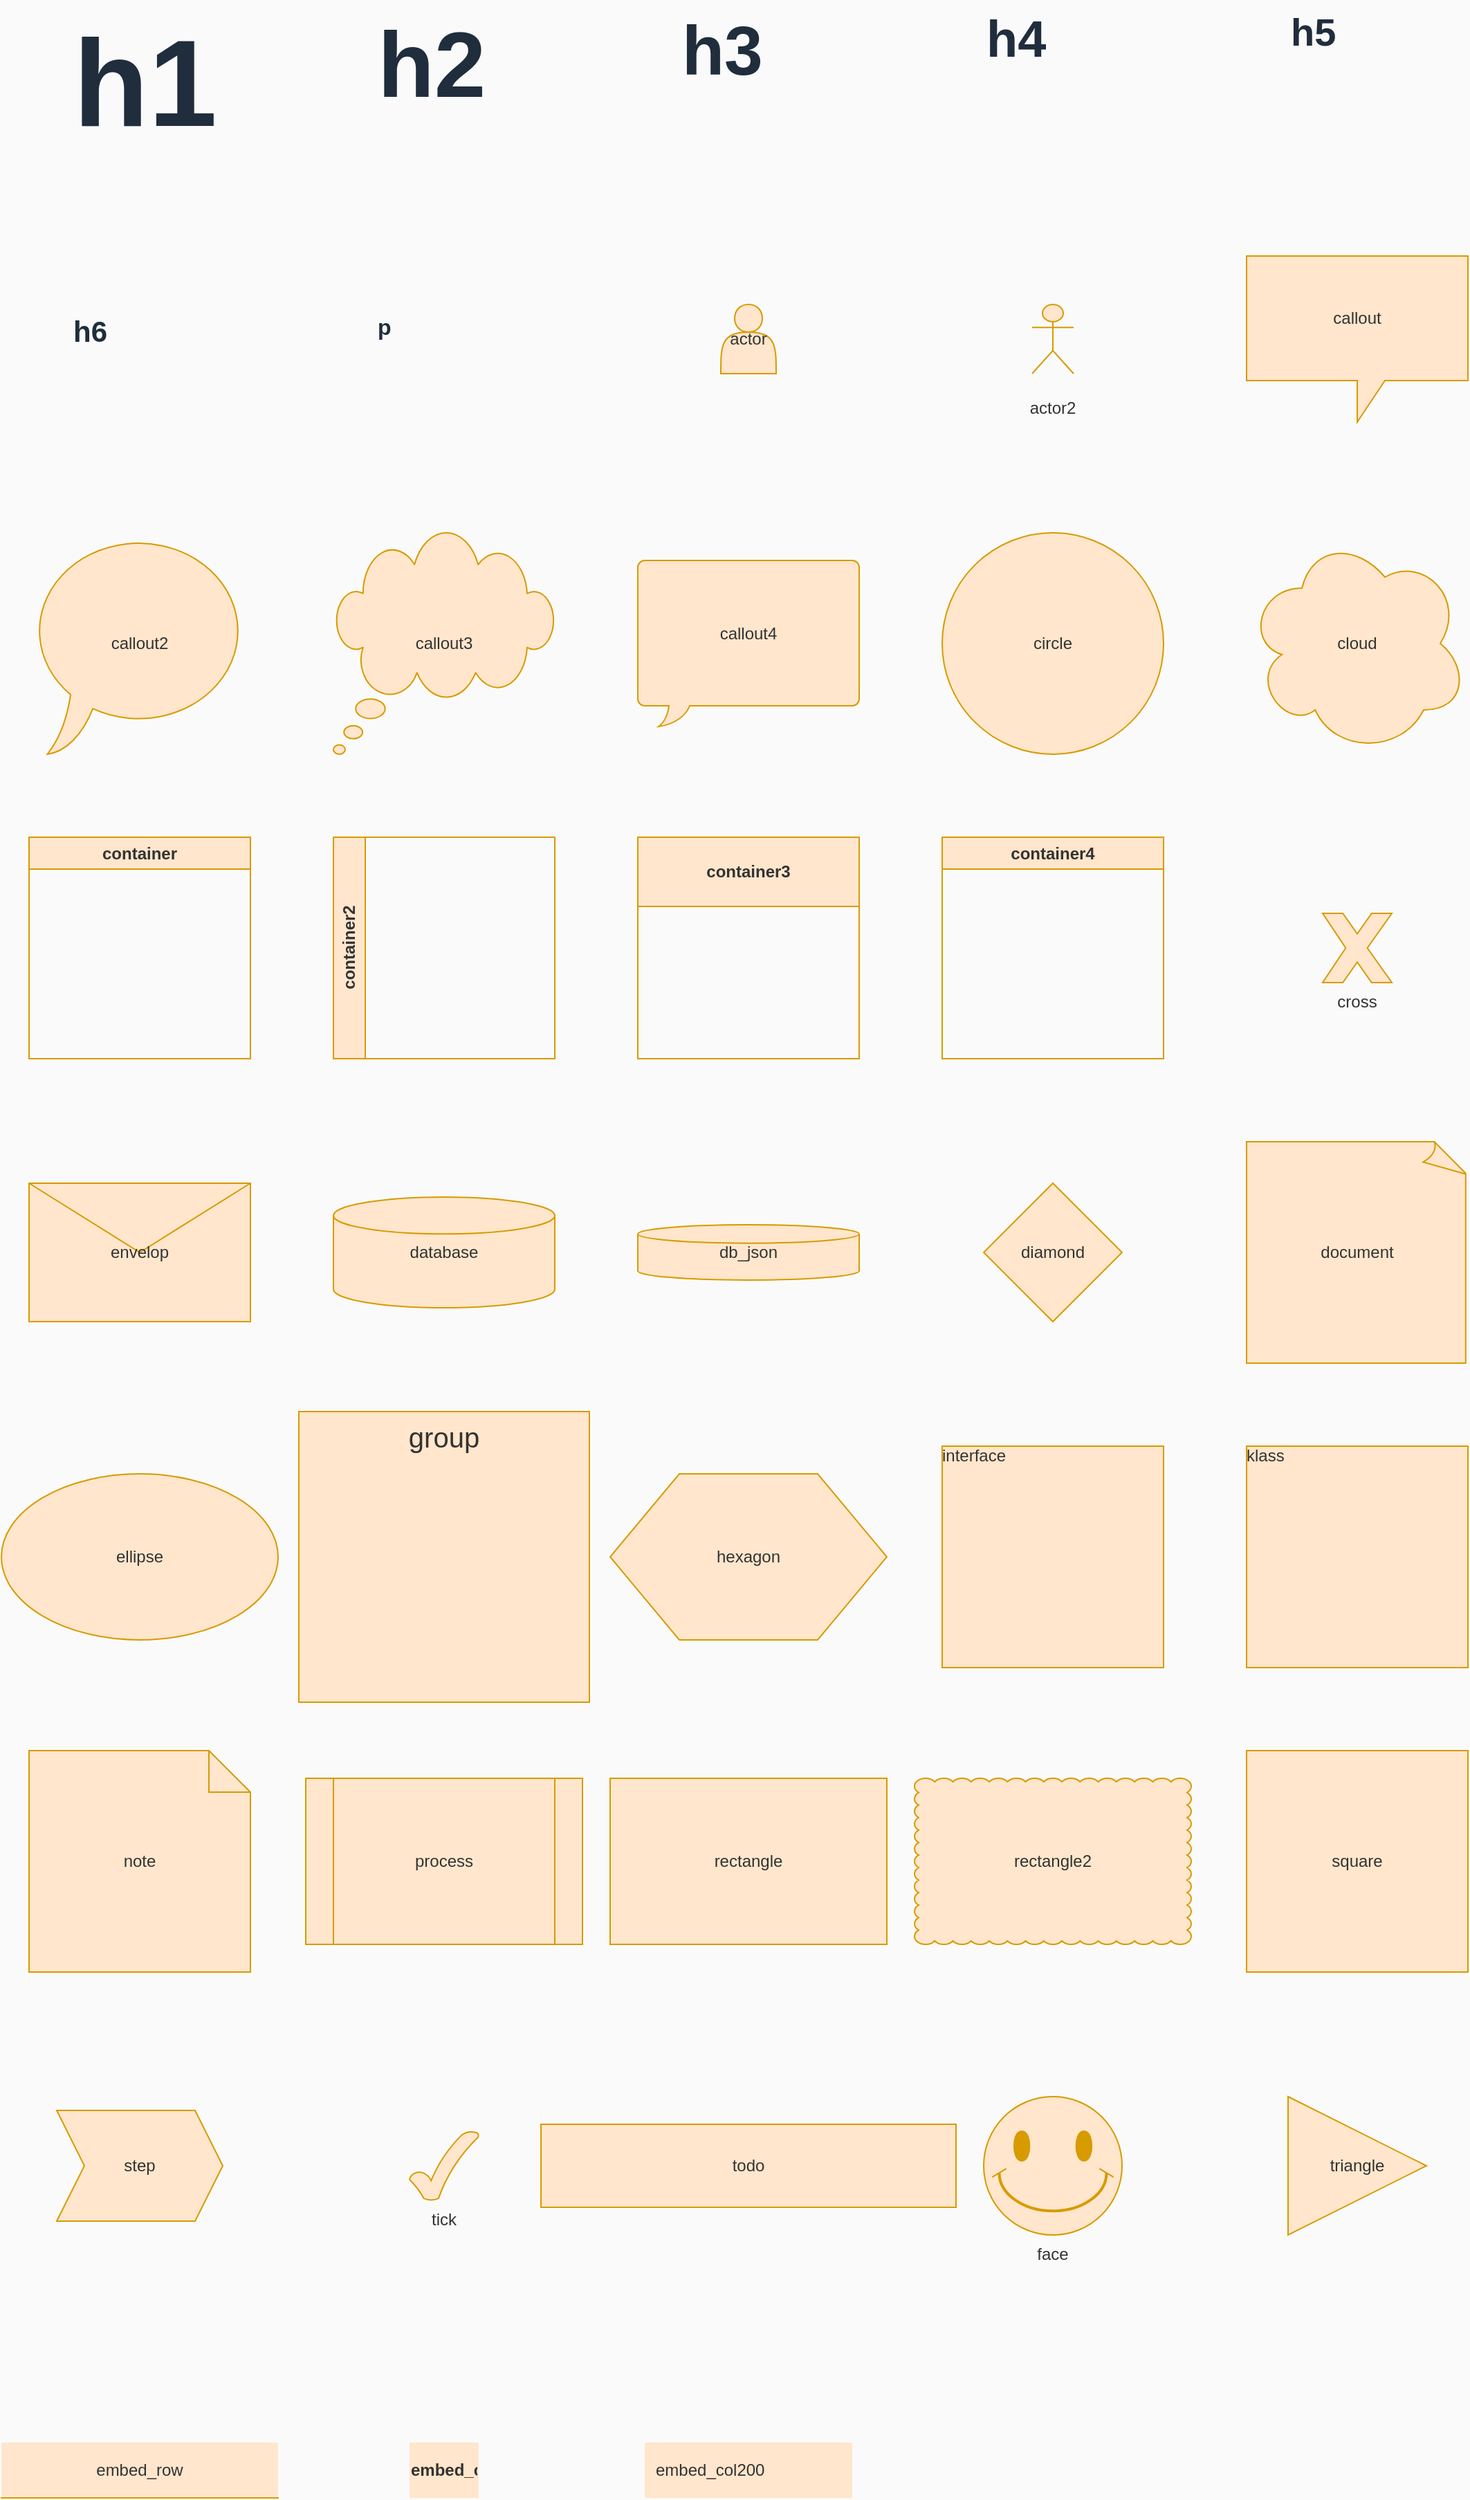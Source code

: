 <mxfile>
  <diagram id="6eH" name="Style-Plain">
    <mxGraphModel dx="0" dy="0" background="#FAFAFA" grid="0" gridSize="10" guides="1" tooltips="1" connect="1" arrows="1" fold="1" page="1" pageScale="1" pageWidth="1169" pageHeight="827" math="0" shadow="0">
      <root>
        <mxCell id="page_root_6eH" parent="6eH"/>
        <mxCell id="node_root_6eH" parent="page_root_6eH"/>
        <mxCell id="6eH-2" value="h1" style="whiteSpace=wrap;html=1;fontColor=#1F2D3D;text;fontSize=89;fontStyle=1;fillColor=none" vertex="1" parent="node_root_6eH">
          <mxGeometry x="60" y="85" width="100" height="50" as="geometry"/>
        </mxCell>
        <mxCell id="6eH-3" value="h2" style="whiteSpace=wrap;html=1;fontColor=#1F2D3D;text;fontSize=67;fontStyle=1;fillColor=none" vertex="1" parent="node_root_6eH">
          <mxGeometry x="280" y="85" width="100" height="50" as="geometry"/>
        </mxCell>
        <mxCell id="6eH-4" value="h3" style="whiteSpace=wrap;html=1;fontColor=#1F2D3D;text;fontSize=50;fontStyle=1;fillColor=none" vertex="1" parent="node_root_6eH">
          <mxGeometry x="500" y="85" width="100" height="50" as="geometry"/>
        </mxCell>
        <mxCell id="6eH-5" value="h4" style="whiteSpace=wrap;html=1;fontColor=#1F2D3D;text;fontSize=37;fontStyle=1;fillColor=none" vertex="1" parent="node_root_6eH">
          <mxGeometry x="720" y="85" width="100" height="50" as="geometry"/>
        </mxCell>
        <mxCell id="6eH-6" value="h5" style="whiteSpace=wrap;html=1;fontColor=#1F2D3D;text;fontSize=28;fontStyle=1;fillColor=none" vertex="1" parent="node_root_6eH">
          <mxGeometry x="940" y="85" width="100" height="50" as="geometry"/>
        </mxCell>
        <mxCell id="6eH-7" value="h6" style="whiteSpace=wrap;html=1;fontColor=#1F2D3D;text;fontSize=21;fontStyle=1;fillColor=none" vertex="1" parent="node_root_6eH">
          <mxGeometry x="60" y="305" width="100" height="50" as="geometry"/>
        </mxCell>
        <mxCell id="6eH-8" value="p" style="whiteSpace=wrap;html=1;fontColor=#1F2D3D;text;fontSize=16;fontStyle=1;fillColor=none" vertex="1" parent="node_root_6eH">
          <mxGeometry x="280" y="305" width="100" height="50" as="geometry"/>
        </mxCell>
        <mxCell id="6eH-9" value="actor" style="whiteSpace=wrap;html=1;fillColor=#ffe6cc;strokeColor=#d79b00;fontColor=#333333;shape=actor" vertex="1" parent="node_root_6eH">
          <mxGeometry x="530" y="305" width="40" height="50" as="geometry"/>
        </mxCell>
        <mxCell id="6eH-10" value="actor2" style="whiteSpace=wrap;html=1;fillColor=#ffe6cc;strokeColor=#d79b00;fontColor=#333333;shape=umlActor;verticalLabelPosition=bottom;outlineConnect=1" vertex="1" parent="node_root_6eH">
          <mxGeometry x="755" y="305" width="30" height="50" as="geometry"/>
        </mxCell>
        <mxCell id="6eH-11" value="callout" style="whiteSpace=wrap;html=1;fillColor=#ffe6cc;strokeColor=#d79b00;fontColor=#333333;shape=callout" vertex="1" parent="node_root_6eH">
          <mxGeometry x="910" y="270" width="160" height="120" as="geometry"/>
        </mxCell>
        <mxCell id="6eH-12" value="callout2" style="whiteSpace=wrap;html=1;fillColor=#ffe6cc;strokeColor=#d79b00;fontColor=#333333;shape=mxgraph.basic.oval_callout" vertex="1" parent="node_root_6eH">
          <mxGeometry x="30" y="470" width="160" height="160" as="geometry"/>
        </mxCell>
        <mxCell id="6eH-13" value="callout3" style="whiteSpace=wrap;html=1;fillColor=#ffe6cc;strokeColor=#d79b00;fontColor=#333333;shape=mxgraph.basic.cloud_callout" vertex="1" parent="node_root_6eH">
          <mxGeometry x="250" y="470" width="160" height="160" as="geometry"/>
        </mxCell>
        <mxCell id="6eH-14" value="callout4" style="whiteSpace=wrap;html=1;fillColor=#ffe6cc;strokeColor=#d79b00;fontColor=#333333;shape=mxgraph.basic.roundRectCallout;dx=30;dy=15;size=5;boundedLbl=1;" vertex="1" parent="node_root_6eH">
          <mxGeometry x="470" y="490" width="160" height="120" as="geometry"/>
        </mxCell>
        <mxCell id="6eH-15" value="circle" style="whiteSpace=wrap;html=1;fillColor=#ffe6cc;strokeColor=#d79b00;fontColor=#333333;ellipse" vertex="1" parent="node_root_6eH">
          <mxGeometry x="690" y="470" width="160" height="160" as="geometry"/>
        </mxCell>
        <mxCell id="6eH-16" value="cloud" style="whiteSpace=wrap;html=1;fillColor=#ffe6cc;strokeColor=#d79b00;fontColor=#333333;shape=cloud" vertex="1" parent="node_root_6eH">
          <mxGeometry x="910" y="470" width="160" height="160" as="geometry"/>
        </mxCell>
        <mxCell id="6eH-17" value="container" style="whiteSpace=wrap;html=1;fillColor=#ffe6cc;strokeColor=#d79b00;fontColor=#333333;swimlane" vertex="1" parent="node_root_6eH">
          <mxGeometry x="30" y="690" width="160" height="160" as="geometry"/>
        </mxCell>
        <mxCell id="6eH-18" value="container2" style="whiteSpace=wrap;html=1;fillColor=#ffe6cc;strokeColor=#d79b00;fontColor=#333333;swimlane;horizontal=0" vertex="1" parent="node_root_6eH">
          <mxGeometry x="250" y="690" width="160" height="160" as="geometry"/>
        </mxCell>
        <mxCell id="6eH-19" value="container3" style="whiteSpace=wrap;html=1;fillColor=#ffe6cc;strokeColor=#d79b00;fontColor=#333333;swimlane;startSize=50" vertex="1" parent="node_root_6eH">
          <mxGeometry x="470" y="690" width="160" height="160" as="geometry"/>
        </mxCell>
        <mxCell id="6eH-20" value="container4" style="whiteSpace=wrap;html=1;fillColor=#ffe6cc;strokeColor=#d79b00;fontColor=#333333;swimlane;resizable=0" vertex="1" parent="node_root_6eH">
          <mxGeometry x="690" y="690" width="160" height="160" as="geometry"/>
        </mxCell>
        <mxCell id="6eH-21" value="cross" style="whiteSpace=wrap;html=1;fillColor=#ffe6cc;strokeColor=#d79b00;fontColor=#333333;verticalLabelPosition=bottom;verticalAlign=top;html=1;shape=mxgraph.basic.x" vertex="1" parent="node_root_6eH">
          <mxGeometry x="965" y="745" width="50" height="50" as="geometry"/>
        </mxCell>
        <mxCell id="6eH-22" value="envelop" style="whiteSpace=wrap;html=1;fillColor=#ffe6cc;strokeColor=#d79b00;fontColor=#333333;shape=message" vertex="1" parent="node_root_6eH">
          <mxGeometry x="30" y="940" width="160" height="100" as="geometry"/>
        </mxCell>
        <mxCell id="6eH-23" value="database" style="whiteSpace=wrap;html=1;fillColor=#ffe6cc;strokeColor=#d79b00;fontColor=#333333;shape=mxgraph.flowchart.database;strokeWidth=1" vertex="1" parent="node_root_6eH">
          <mxGeometry x="250" y="950" width="160" height="80" as="geometry"/>
        </mxCell>
        <mxCell id="6eH-24" value="db_json" style="whiteSpace=wrap;html=1;fillColor=#ffe6cc;strokeColor=#d79b00;fontColor=#333333;shape=mxgraph.flowchart.database;strokeWidth=1" vertex="1" parent="node_root_6eH">
          <mxGeometry x="470" y="970" width="160" height="40" as="geometry"/>
        </mxCell>
        <mxCell id="6eH-25" value="diamond" style="whiteSpace=wrap;html=1;fillColor=#ffe6cc;strokeColor=#d79b00;fontColor=#333333;rhombus" vertex="1" parent="node_root_6eH">
          <mxGeometry x="720" y="940" width="100" height="100" as="geometry"/>
        </mxCell>
        <mxCell id="6eH-26" value="document" style="whiteSpace=wrap;html=1;fillColor=#ffe6cc;strokeColor=#d79b00;fontColor=#333333;shape=mxgraph.basic.document" vertex="1" parent="node_root_6eH">
          <mxGeometry x="910" y="910" width="160" height="160" as="geometry"/>
        </mxCell>
        <mxCell id="6eH-27" value="ellipse" style="whiteSpace=wrap;html=1;fillColor=#ffe6cc;strokeColor=#d79b00;fontColor=#333333;ellipse" vertex="1" parent="node_root_6eH">
          <mxGeometry x="10" y="1150" width="200" height="120" as="geometry"/>
        </mxCell>
        <mxCell id="6eH-28" value="group" style="whiteSpace=wrap;html=1;fillColor=#ffe6cc;strokeColor=#d79b00;fontColor=#333333;fontSize=20;verticalAlign=top" vertex="1" parent="node_root_6eH">
          <mxGeometry x="225" y="1105" width="210" height="210" as="geometry"/>
        </mxCell>
        <mxCell id="6eH-29" value="hexagon" style="whiteSpace=wrap;html=1;fillColor=#ffe6cc;strokeColor=#d79b00;fontColor=#333333;shape=hexagon" vertex="1" parent="node_root_6eH">
          <mxGeometry x="450" y="1150" width="200" height="120" as="geometry"/>
        </mxCell>
        <mxCell id="6eH-30" value="interface" style="whiteSpace=wrap;html=1;fillColor=#ffe6cc;strokeColor=#d79b00;fontColor=#333333;align=left;overflow=fill;fontSize=12;fontFamily=Helvetica" vertex="1" parent="node_root_6eH">
          <mxGeometry x="690" y="1130" width="160" height="160" as="geometry"/>
        </mxCell>
        <mxCell id="6eH-31" value="klass" style="whiteSpace=wrap;html=1;fillColor=#ffe6cc;strokeColor=#d79b00;fontColor=#333333;align=left;overflow=fill;fontSize=12;fontFamily=Helvetica" vertex="1" parent="node_root_6eH">
          <mxGeometry x="910" y="1130" width="160" height="160" as="geometry"/>
        </mxCell>
        <mxCell id="6eH-32" value="note" style="whiteSpace=wrap;html=1;fillColor=#ffe6cc;strokeColor=#d79b00;fontColor=#333333;shape=note" vertex="1" parent="node_root_6eH">
          <mxGeometry x="30" y="1350" width="160" height="160" as="geometry"/>
        </mxCell>
        <mxCell id="6eH-33" value="process" style="whiteSpace=wrap;html=1;fillColor=#ffe6cc;strokeColor=#d79b00;fontColor=#333333;shape=process" vertex="1" parent="node_root_6eH">
          <mxGeometry x="230" y="1370" width="200" height="120" as="geometry"/>
        </mxCell>
        <mxCell id="6eH-34" value="rectangle" style="whiteSpace=wrap;html=1;fillColor=#ffe6cc;strokeColor=#d79b00;fontColor=#333333" vertex="1" parent="node_root_6eH">
          <mxGeometry x="450" y="1370" width="200" height="120" as="geometry"/>
        </mxCell>
        <mxCell id="6eH-35" value="rectangle2" style="whiteSpace=wrap;html=1;fillColor=#ffe6cc;strokeColor=#d79b00;fontColor=#333333;shape=mxgraph.basic.cloud_rect" vertex="1" parent="node_root_6eH">
          <mxGeometry x="670" y="1370" width="200" height="120" as="geometry"/>
        </mxCell>
        <mxCell id="6eH-36" value="square" style="whiteSpace=wrap;html=1;fillColor=#ffe6cc;strokeColor=#d79b00;fontColor=#333333" vertex="1" parent="node_root_6eH">
          <mxGeometry x="910" y="1350" width="160" height="160" as="geometry"/>
        </mxCell>
        <mxCell id="6eH-37" value="step" style="whiteSpace=wrap;html=1;fillColor=#ffe6cc;strokeColor=#d79b00;fontColor=#333333;shape=step;perimeter=stepPerimeter;fixedSize=1" vertex="1" parent="node_root_6eH">
          <mxGeometry x="50" y="1610" width="120" height="80" as="geometry"/>
        </mxCell>
        <mxCell id="6eH-38" value="tick" style="whiteSpace=wrap;html=1;fillColor=#ffe6cc;strokeColor=#d79b00;fontColor=#333333;verticalLabelPosition=bottom;verticalAlign=top;shape=mxgraph.basic.tick" vertex="1" parent="node_root_6eH">
          <mxGeometry x="305" y="1625" width="50" height="50" as="geometry"/>
        </mxCell>
        <mxCell id="6eH-39" value="todo" style="whiteSpace=wrap;html=1;fillColor=#ffe6cc;strokeColor=#d79b00;fontColor=#333333" vertex="1" parent="node_root_6eH">
          <mxGeometry x="400" y="1620" width="300" height="60" as="geometry"/>
        </mxCell>
        <mxCell id="6eH-40" value="face" style="whiteSpace=wrap;html=1;fillColor=#ffe6cc;strokeColor=#d79b00;fontColor=#333333;verticalLabelPosition=bottom;verticalAlign=top;shape=mxgraph.basic.smiley" vertex="1" parent="node_root_6eH">
          <mxGeometry x="720" y="1600" width="100" height="100" as="geometry"/>
        </mxCell>
        <mxCell id="6eH-41" value="triangle" style="whiteSpace=wrap;html=1;fillColor=#ffe6cc;strokeColor=#d79b00;fontColor=#333333;triangle" vertex="1" parent="node_root_6eH">
          <mxGeometry x="940" y="1600" width="100" height="100" as="geometry"/>
        </mxCell>
        <mxCell id="6eH-42" value="embed_row" style="whiteSpace=wrap;html=1;fillColor=#ffe6cc;strokeColor=#d79b00;fontColor=#333333;shape=partialRectangle;collapsible=0;dropTarget=0;pointerEvents=0;top=0;left=0;bottom=1;right=0;points=[[0,0.5],[1,0.5]];portConstraint=eastwest" vertex="1" parent="node_root_6eH">
          <mxGeometry x="10" y="1850" width="200" height="40" as="geometry"/>
        </mxCell>
        <mxCell id="6eH-43" value="embed_col50" style="whiteSpace=wrap;html=1;fillColor=#ffe6cc;strokeColor=#d79b00;fontColor=#333333;shape=partialRectangle;connectable=0;top=0;left=0;bottom=0;right=0;fontStyle=1;overflow=hidden" vertex="1" parent="node_root_6eH">
          <mxGeometry x="305" y="1850" width="50" height="40" as="geometry"/>
        </mxCell>
        <mxCell id="6eH-44" value="embed_col200" style="whiteSpace=wrap;html=1;fillColor=#ffe6cc;strokeColor=#d79b00;fontColor=#333333;shape=partialRectangle;connectable=0;top=0;left=0;bottom=0;right=0;align=left;spacingLeft=6;overflow=hidden" vertex="1" parent="node_root_6eH">
          <mxGeometry x="475" y="1850" width="150" height="40" as="geometry"/>
        </mxCell>
      </root>
    </mxGraphModel>
  </diagram>
  <diagram id="RAs" name="Style-Shadow">
    <mxGraphModel dx="0" dy="0" background="#FAFAFA" grid="0" gridSize="10" guides="1" tooltips="1" connect="1" arrows="1" fold="1" page="1" pageScale="1" pageWidth="1169" pageHeight="827" math="0" shadow="0">
      <root>
        <mxCell id="page_root_RAs" parent="RAs"/>
        <mxCell id="node_root_RAs" parent="page_root_RAs"/>
        <mxCell id="RAs-2" value="h1" style="whiteSpace=wrap;html=1;shadow=1;fontColor=#1F2D3D;text;fontSize=89;fontStyle=1;fillColor=none" vertex="1" parent="node_root_RAs">
          <mxGeometry x="60" y="85" width="100" height="50" as="geometry"/>
        </mxCell>
        <mxCell id="RAs-3" value="h2" style="whiteSpace=wrap;html=1;shadow=1;fontColor=#1F2D3D;text;fontSize=67;fontStyle=1;fillColor=none" vertex="1" parent="node_root_RAs">
          <mxGeometry x="280" y="85" width="100" height="50" as="geometry"/>
        </mxCell>
        <mxCell id="RAs-4" value="h3" style="whiteSpace=wrap;html=1;shadow=1;fontColor=#1F2D3D;text;fontSize=50;fontStyle=1;fillColor=none" vertex="1" parent="node_root_RAs">
          <mxGeometry x="500" y="85" width="100" height="50" as="geometry"/>
        </mxCell>
        <mxCell id="RAs-5" value="h4" style="whiteSpace=wrap;html=1;shadow=1;fontColor=#1F2D3D;text;fontSize=37;fontStyle=1;fillColor=none" vertex="1" parent="node_root_RAs">
          <mxGeometry x="720" y="85" width="100" height="50" as="geometry"/>
        </mxCell>
        <mxCell id="RAs-6" value="h5" style="whiteSpace=wrap;html=1;shadow=1;fontColor=#1F2D3D;text;fontSize=28;fontStyle=1;fillColor=none" vertex="1" parent="node_root_RAs">
          <mxGeometry x="940" y="85" width="100" height="50" as="geometry"/>
        </mxCell>
        <mxCell id="RAs-7" value="h6" style="whiteSpace=wrap;html=1;shadow=1;fontColor=#1F2D3D;text;fontSize=21;fontStyle=1;fillColor=none" vertex="1" parent="node_root_RAs">
          <mxGeometry x="60" y="305" width="100" height="50" as="geometry"/>
        </mxCell>
        <mxCell id="RAs-8" value="p" style="whiteSpace=wrap;html=1;shadow=1;fontColor=#1F2D3D;text;fontSize=16;fontStyle=1;fillColor=none" vertex="1" parent="node_root_RAs">
          <mxGeometry x="280" y="305" width="100" height="50" as="geometry"/>
        </mxCell>
        <mxCell id="RAs-9" value="actor" style="whiteSpace=wrap;html=1;shadow=1;fillColor=#ffe6cc;strokeColor=#d79b00;fontColor=#333333;shape=actor" vertex="1" parent="node_root_RAs">
          <mxGeometry x="530" y="305" width="40" height="50" as="geometry"/>
        </mxCell>
        <mxCell id="RAs-10" value="actor2" style="whiteSpace=wrap;html=1;shadow=1;fillColor=#ffe6cc;strokeColor=#d79b00;fontColor=#333333;shape=umlActor;verticalLabelPosition=bottom;outlineConnect=1" vertex="1" parent="node_root_RAs">
          <mxGeometry x="755" y="305" width="30" height="50" as="geometry"/>
        </mxCell>
        <mxCell id="RAs-11" value="callout" style="whiteSpace=wrap;html=1;shadow=1;fillColor=#ffe6cc;strokeColor=#d79b00;fontColor=#333333;shape=callout" vertex="1" parent="node_root_RAs">
          <mxGeometry x="910" y="270" width="160" height="120" as="geometry"/>
        </mxCell>
        <mxCell id="RAs-12" value="callout2" style="whiteSpace=wrap;html=1;shadow=1;fillColor=#ffe6cc;strokeColor=#d79b00;fontColor=#333333;shape=mxgraph.basic.oval_callout" vertex="1" parent="node_root_RAs">
          <mxGeometry x="30" y="470" width="160" height="160" as="geometry"/>
        </mxCell>
        <mxCell id="RAs-13" value="callout3" style="whiteSpace=wrap;html=1;shadow=1;fillColor=#ffe6cc;strokeColor=#d79b00;fontColor=#333333;shape=mxgraph.basic.cloud_callout" vertex="1" parent="node_root_RAs">
          <mxGeometry x="250" y="470" width="160" height="160" as="geometry"/>
        </mxCell>
        <mxCell id="RAs-14" value="callout4" style="whiteSpace=wrap;html=1;shadow=1;fillColor=#ffe6cc;strokeColor=#d79b00;fontColor=#333333;shape=mxgraph.basic.roundRectCallout;dx=30;dy=15;size=5;boundedLbl=1;" vertex="1" parent="node_root_RAs">
          <mxGeometry x="470" y="490" width="160" height="120" as="geometry"/>
        </mxCell>
        <mxCell id="RAs-15" value="circle" style="whiteSpace=wrap;html=1;shadow=1;fillColor=#ffe6cc;strokeColor=#d79b00;fontColor=#333333;ellipse" vertex="1" parent="node_root_RAs">
          <mxGeometry x="690" y="470" width="160" height="160" as="geometry"/>
        </mxCell>
        <mxCell id="RAs-16" value="cloud" style="whiteSpace=wrap;html=1;shadow=1;fillColor=#ffe6cc;strokeColor=#d79b00;fontColor=#333333;shape=cloud" vertex="1" parent="node_root_RAs">
          <mxGeometry x="910" y="470" width="160" height="160" as="geometry"/>
        </mxCell>
        <mxCell id="RAs-17" value="container" style="whiteSpace=wrap;html=1;shadow=1;fillColor=#ffe6cc;strokeColor=#d79b00;fontColor=#333333;swimlane" vertex="1" parent="node_root_RAs">
          <mxGeometry x="30" y="690" width="160" height="160" as="geometry"/>
        </mxCell>
        <mxCell id="RAs-18" value="container2" style="whiteSpace=wrap;html=1;shadow=1;fillColor=#ffe6cc;strokeColor=#d79b00;fontColor=#333333;swimlane;horizontal=0" vertex="1" parent="node_root_RAs">
          <mxGeometry x="250" y="690" width="160" height="160" as="geometry"/>
        </mxCell>
        <mxCell id="RAs-19" value="container3" style="whiteSpace=wrap;html=1;shadow=1;fillColor=#ffe6cc;strokeColor=#d79b00;fontColor=#333333;swimlane;startSize=50" vertex="1" parent="node_root_RAs">
          <mxGeometry x="470" y="690" width="160" height="160" as="geometry"/>
        </mxCell>
        <mxCell id="RAs-20" value="container4" style="whiteSpace=wrap;html=1;shadow=1;fillColor=#ffe6cc;strokeColor=#d79b00;fontColor=#333333;swimlane;resizable=0" vertex="1" parent="node_root_RAs">
          <mxGeometry x="690" y="690" width="160" height="160" as="geometry"/>
        </mxCell>
        <mxCell id="RAs-21" value="cross" style="whiteSpace=wrap;html=1;shadow=1;fillColor=#ffe6cc;strokeColor=#d79b00;fontColor=#333333;verticalLabelPosition=bottom;verticalAlign=top;html=1;shape=mxgraph.basic.x" vertex="1" parent="node_root_RAs">
          <mxGeometry x="965" y="745" width="50" height="50" as="geometry"/>
        </mxCell>
        <mxCell id="RAs-22" value="envelop" style="whiteSpace=wrap;html=1;shadow=1;fillColor=#ffe6cc;strokeColor=#d79b00;fontColor=#333333;shape=message" vertex="1" parent="node_root_RAs">
          <mxGeometry x="30" y="940" width="160" height="100" as="geometry"/>
        </mxCell>
        <mxCell id="RAs-23" value="database" style="whiteSpace=wrap;html=1;shadow=1;fillColor=#ffe6cc;strokeColor=#d79b00;fontColor=#333333;shape=mxgraph.flowchart.database;strokeWidth=1" vertex="1" parent="node_root_RAs">
          <mxGeometry x="250" y="950" width="160" height="80" as="geometry"/>
        </mxCell>
        <mxCell id="RAs-24" value="db_json" style="whiteSpace=wrap;html=1;shadow=1;fillColor=#ffe6cc;strokeColor=#d79b00;fontColor=#333333;shape=mxgraph.flowchart.database;strokeWidth=1" vertex="1" parent="node_root_RAs">
          <mxGeometry x="470" y="970" width="160" height="40" as="geometry"/>
        </mxCell>
        <mxCell id="RAs-25" value="diamond" style="whiteSpace=wrap;html=1;shadow=1;fillColor=#ffe6cc;strokeColor=#d79b00;fontColor=#333333;rhombus" vertex="1" parent="node_root_RAs">
          <mxGeometry x="720" y="940" width="100" height="100" as="geometry"/>
        </mxCell>
        <mxCell id="RAs-26" value="document" style="whiteSpace=wrap;html=1;shadow=1;fillColor=#ffe6cc;strokeColor=#d79b00;fontColor=#333333;shape=mxgraph.basic.document" vertex="1" parent="node_root_RAs">
          <mxGeometry x="910" y="910" width="160" height="160" as="geometry"/>
        </mxCell>
        <mxCell id="RAs-27" value="ellipse" style="whiteSpace=wrap;html=1;shadow=1;fillColor=#ffe6cc;strokeColor=#d79b00;fontColor=#333333;ellipse" vertex="1" parent="node_root_RAs">
          <mxGeometry x="10" y="1150" width="200" height="120" as="geometry"/>
        </mxCell>
        <mxCell id="RAs-28" value="group" style="whiteSpace=wrap;html=1;shadow=1;fillColor=#ffe6cc;strokeColor=#d79b00;fontColor=#333333;fontSize=20;verticalAlign=top" vertex="1" parent="node_root_RAs">
          <mxGeometry x="225" y="1105" width="210" height="210" as="geometry"/>
        </mxCell>
        <mxCell id="RAs-29" value="hexagon" style="whiteSpace=wrap;html=1;shadow=1;fillColor=#ffe6cc;strokeColor=#d79b00;fontColor=#333333;shape=hexagon" vertex="1" parent="node_root_RAs">
          <mxGeometry x="450" y="1150" width="200" height="120" as="geometry"/>
        </mxCell>
        <mxCell id="RAs-30" value="interface" style="whiteSpace=wrap;html=1;shadow=1;fillColor=#ffe6cc;strokeColor=#d79b00;fontColor=#333333;align=left;overflow=fill;fontSize=12;fontFamily=Helvetica" vertex="1" parent="node_root_RAs">
          <mxGeometry x="690" y="1130" width="160" height="160" as="geometry"/>
        </mxCell>
        <mxCell id="RAs-31" value="klass" style="whiteSpace=wrap;html=1;shadow=1;fillColor=#ffe6cc;strokeColor=#d79b00;fontColor=#333333;align=left;overflow=fill;fontSize=12;fontFamily=Helvetica" vertex="1" parent="node_root_RAs">
          <mxGeometry x="910" y="1130" width="160" height="160" as="geometry"/>
        </mxCell>
        <mxCell id="RAs-32" value="note" style="whiteSpace=wrap;html=1;shadow=1;fillColor=#ffe6cc;strokeColor=#d79b00;fontColor=#333333;shape=note" vertex="1" parent="node_root_RAs">
          <mxGeometry x="30" y="1350" width="160" height="160" as="geometry"/>
        </mxCell>
        <mxCell id="RAs-33" value="process" style="whiteSpace=wrap;html=1;shadow=1;fillColor=#ffe6cc;strokeColor=#d79b00;fontColor=#333333;shape=process" vertex="1" parent="node_root_RAs">
          <mxGeometry x="230" y="1370" width="200" height="120" as="geometry"/>
        </mxCell>
        <mxCell id="RAs-34" value="rectangle" style="whiteSpace=wrap;html=1;shadow=1;fillColor=#ffe6cc;strokeColor=#d79b00;fontColor=#333333" vertex="1" parent="node_root_RAs">
          <mxGeometry x="450" y="1370" width="200" height="120" as="geometry"/>
        </mxCell>
        <mxCell id="RAs-35" value="rectangle2" style="whiteSpace=wrap;html=1;shadow=1;fillColor=#ffe6cc;strokeColor=#d79b00;fontColor=#333333;shape=mxgraph.basic.cloud_rect" vertex="1" parent="node_root_RAs">
          <mxGeometry x="670" y="1370" width="200" height="120" as="geometry"/>
        </mxCell>
        <mxCell id="RAs-36" value="square" style="whiteSpace=wrap;html=1;shadow=1;fillColor=#ffe6cc;strokeColor=#d79b00;fontColor=#333333" vertex="1" parent="node_root_RAs">
          <mxGeometry x="910" y="1350" width="160" height="160" as="geometry"/>
        </mxCell>
        <mxCell id="RAs-37" value="step" style="whiteSpace=wrap;html=1;shadow=1;fillColor=#ffe6cc;strokeColor=#d79b00;fontColor=#333333;shape=step;perimeter=stepPerimeter;fixedSize=1" vertex="1" parent="node_root_RAs">
          <mxGeometry x="50" y="1610" width="120" height="80" as="geometry"/>
        </mxCell>
        <mxCell id="RAs-38" value="tick" style="whiteSpace=wrap;html=1;shadow=1;fillColor=#ffe6cc;strokeColor=#d79b00;fontColor=#333333;verticalLabelPosition=bottom;verticalAlign=top;shape=mxgraph.basic.tick" vertex="1" parent="node_root_RAs">
          <mxGeometry x="305" y="1625" width="50" height="50" as="geometry"/>
        </mxCell>
        <mxCell id="RAs-39" value="todo" style="whiteSpace=wrap;html=1;shadow=1;fillColor=#ffe6cc;strokeColor=#d79b00;fontColor=#333333" vertex="1" parent="node_root_RAs">
          <mxGeometry x="400" y="1620" width="300" height="60" as="geometry"/>
        </mxCell>
        <mxCell id="RAs-40" value="face" style="whiteSpace=wrap;html=1;shadow=1;fillColor=#ffe6cc;strokeColor=#d79b00;fontColor=#333333;verticalLabelPosition=bottom;verticalAlign=top;shape=mxgraph.basic.smiley" vertex="1" parent="node_root_RAs">
          <mxGeometry x="720" y="1600" width="100" height="100" as="geometry"/>
        </mxCell>
        <mxCell id="RAs-41" value="triangle" style="whiteSpace=wrap;html=1;shadow=1;fillColor=#ffe6cc;strokeColor=#d79b00;fontColor=#333333;triangle" vertex="1" parent="node_root_RAs">
          <mxGeometry x="940" y="1600" width="100" height="100" as="geometry"/>
        </mxCell>
        <mxCell id="RAs-42" value="embed_row" style="whiteSpace=wrap;html=1;shadow=1;fillColor=#ffe6cc;strokeColor=#d79b00;fontColor=#333333;shape=partialRectangle;collapsible=0;dropTarget=0;pointerEvents=0;top=0;left=0;bottom=1;right=0;points=[[0,0.5],[1,0.5]];portConstraint=eastwest" vertex="1" parent="node_root_RAs">
          <mxGeometry x="10" y="1850" width="200" height="40" as="geometry"/>
        </mxCell>
        <mxCell id="RAs-43" value="embed_col50" style="whiteSpace=wrap;html=1;shadow=1;fillColor=#ffe6cc;strokeColor=#d79b00;fontColor=#333333;shape=partialRectangle;connectable=0;top=0;left=0;bottom=0;right=0;fontStyle=1;overflow=hidden" vertex="1" parent="node_root_RAs">
          <mxGeometry x="305" y="1850" width="50" height="40" as="geometry"/>
        </mxCell>
        <mxCell id="RAs-44" value="embed_col200" style="whiteSpace=wrap;html=1;shadow=1;fillColor=#ffe6cc;strokeColor=#d79b00;fontColor=#333333;shape=partialRectangle;connectable=0;top=0;left=0;bottom=0;right=0;align=left;spacingLeft=6;overflow=hidden" vertex="1" parent="node_root_RAs">
          <mxGeometry x="475" y="1850" width="150" height="40" as="geometry"/>
        </mxCell>
      </root>
    </mxGraphModel>
  </diagram>
  <diagram id="OZW" name="Style-Rounded">
    <mxGraphModel dx="0" dy="0" background="#FAFAFA" grid="0" gridSize="10" guides="1" tooltips="1" connect="1" arrows="1" fold="1" page="1" pageScale="1" pageWidth="1169" pageHeight="827" math="0" shadow="0">
      <root>
        <mxCell id="page_root_OZW" parent="OZW"/>
        <mxCell id="node_root_OZW" parent="page_root_OZW"/>
        <mxCell id="OZW-2" value="h1" style="whiteSpace=wrap;html=1;rounded=1;fontColor=#1F2D3D;text;fontSize=89;fontStyle=1;fillColor=none" vertex="1" parent="node_root_OZW">
          <mxGeometry x="60" y="85" width="100" height="50" as="geometry"/>
        </mxCell>
        <mxCell id="OZW-3" value="h2" style="whiteSpace=wrap;html=1;rounded=1;fontColor=#1F2D3D;text;fontSize=67;fontStyle=1;fillColor=none" vertex="1" parent="node_root_OZW">
          <mxGeometry x="280" y="85" width="100" height="50" as="geometry"/>
        </mxCell>
        <mxCell id="OZW-4" value="h3" style="whiteSpace=wrap;html=1;rounded=1;fontColor=#1F2D3D;text;fontSize=50;fontStyle=1;fillColor=none" vertex="1" parent="node_root_OZW">
          <mxGeometry x="500" y="85" width="100" height="50" as="geometry"/>
        </mxCell>
        <mxCell id="OZW-5" value="h4" style="whiteSpace=wrap;html=1;rounded=1;fontColor=#1F2D3D;text;fontSize=37;fontStyle=1;fillColor=none" vertex="1" parent="node_root_OZW">
          <mxGeometry x="720" y="85" width="100" height="50" as="geometry"/>
        </mxCell>
        <mxCell id="OZW-6" value="h5" style="whiteSpace=wrap;html=1;rounded=1;fontColor=#1F2D3D;text;fontSize=28;fontStyle=1;fillColor=none" vertex="1" parent="node_root_OZW">
          <mxGeometry x="940" y="85" width="100" height="50" as="geometry"/>
        </mxCell>
        <mxCell id="OZW-7" value="h6" style="whiteSpace=wrap;html=1;rounded=1;fontColor=#1F2D3D;text;fontSize=21;fontStyle=1;fillColor=none" vertex="1" parent="node_root_OZW">
          <mxGeometry x="60" y="305" width="100" height="50" as="geometry"/>
        </mxCell>
        <mxCell id="OZW-8" value="p" style="whiteSpace=wrap;html=1;rounded=1;fontColor=#1F2D3D;text;fontSize=16;fontStyle=1;fillColor=none" vertex="1" parent="node_root_OZW">
          <mxGeometry x="280" y="305" width="100" height="50" as="geometry"/>
        </mxCell>
        <mxCell id="OZW-9" value="actor" style="whiteSpace=wrap;html=1;rounded=1;fillColor=#ffe6cc;strokeColor=#d79b00;fontColor=#333333;shape=actor" vertex="1" parent="node_root_OZW">
          <mxGeometry x="530" y="305" width="40" height="50" as="geometry"/>
        </mxCell>
        <mxCell id="OZW-10" value="actor2" style="whiteSpace=wrap;html=1;rounded=1;fillColor=#ffe6cc;strokeColor=#d79b00;fontColor=#333333;shape=umlActor;verticalLabelPosition=bottom;outlineConnect=1" vertex="1" parent="node_root_OZW">
          <mxGeometry x="755" y="305" width="30" height="50" as="geometry"/>
        </mxCell>
        <mxCell id="OZW-11" value="callout" style="whiteSpace=wrap;html=1;rounded=1;fillColor=#ffe6cc;strokeColor=#d79b00;fontColor=#333333;shape=callout" vertex="1" parent="node_root_OZW">
          <mxGeometry x="910" y="270" width="160" height="120" as="geometry"/>
        </mxCell>
        <mxCell id="OZW-12" value="callout2" style="whiteSpace=wrap;html=1;rounded=1;fillColor=#ffe6cc;strokeColor=#d79b00;fontColor=#333333;shape=mxgraph.basic.oval_callout" vertex="1" parent="node_root_OZW">
          <mxGeometry x="30" y="470" width="160" height="160" as="geometry"/>
        </mxCell>
        <mxCell id="OZW-13" value="callout3" style="whiteSpace=wrap;html=1;rounded=1;fillColor=#ffe6cc;strokeColor=#d79b00;fontColor=#333333;shape=mxgraph.basic.cloud_callout" vertex="1" parent="node_root_OZW">
          <mxGeometry x="250" y="470" width="160" height="160" as="geometry"/>
        </mxCell>
        <mxCell id="OZW-14" value="callout4" style="whiteSpace=wrap;html=1;rounded=1;fillColor=#ffe6cc;strokeColor=#d79b00;fontColor=#333333;shape=mxgraph.basic.roundRectCallout;dx=30;dy=15;size=5;boundedLbl=1;" vertex="1" parent="node_root_OZW">
          <mxGeometry x="470" y="490" width="160" height="120" as="geometry"/>
        </mxCell>
        <mxCell id="OZW-15" value="circle" style="whiteSpace=wrap;html=1;rounded=1;fillColor=#ffe6cc;strokeColor=#d79b00;fontColor=#333333;ellipse" vertex="1" parent="node_root_OZW">
          <mxGeometry x="690" y="470" width="160" height="160" as="geometry"/>
        </mxCell>
        <mxCell id="OZW-16" value="cloud" style="whiteSpace=wrap;html=1;rounded=1;fillColor=#ffe6cc;strokeColor=#d79b00;fontColor=#333333;shape=cloud" vertex="1" parent="node_root_OZW">
          <mxGeometry x="910" y="470" width="160" height="160" as="geometry"/>
        </mxCell>
        <mxCell id="OZW-17" value="container" style="whiteSpace=wrap;html=1;rounded=1;fillColor=#ffe6cc;strokeColor=#d79b00;fontColor=#333333;swimlane" vertex="1" parent="node_root_OZW">
          <mxGeometry x="30" y="690" width="160" height="160" as="geometry"/>
        </mxCell>
        <mxCell id="OZW-18" value="container2" style="whiteSpace=wrap;html=1;rounded=1;fillColor=#ffe6cc;strokeColor=#d79b00;fontColor=#333333;swimlane;horizontal=0" vertex="1" parent="node_root_OZW">
          <mxGeometry x="250" y="690" width="160" height="160" as="geometry"/>
        </mxCell>
        <mxCell id="OZW-19" value="container3" style="whiteSpace=wrap;html=1;rounded=1;fillColor=#ffe6cc;strokeColor=#d79b00;fontColor=#333333;swimlane;startSize=50" vertex="1" parent="node_root_OZW">
          <mxGeometry x="470" y="690" width="160" height="160" as="geometry"/>
        </mxCell>
        <mxCell id="OZW-20" value="container4" style="whiteSpace=wrap;html=1;rounded=1;fillColor=#ffe6cc;strokeColor=#d79b00;fontColor=#333333;swimlane;resizable=0" vertex="1" parent="node_root_OZW">
          <mxGeometry x="690" y="690" width="160" height="160" as="geometry"/>
        </mxCell>
        <mxCell id="OZW-21" value="cross" style="whiteSpace=wrap;html=1;rounded=1;fillColor=#ffe6cc;strokeColor=#d79b00;fontColor=#333333;verticalLabelPosition=bottom;verticalAlign=top;html=1;shape=mxgraph.basic.x" vertex="1" parent="node_root_OZW">
          <mxGeometry x="965" y="745" width="50" height="50" as="geometry"/>
        </mxCell>
        <mxCell id="OZW-22" value="envelop" style="whiteSpace=wrap;html=1;rounded=1;fillColor=#ffe6cc;strokeColor=#d79b00;fontColor=#333333;shape=message" vertex="1" parent="node_root_OZW">
          <mxGeometry x="30" y="940" width="160" height="100" as="geometry"/>
        </mxCell>
        <mxCell id="OZW-23" value="database" style="whiteSpace=wrap;html=1;rounded=1;fillColor=#ffe6cc;strokeColor=#d79b00;fontColor=#333333;shape=mxgraph.flowchart.database;strokeWidth=1" vertex="1" parent="node_root_OZW">
          <mxGeometry x="250" y="950" width="160" height="80" as="geometry"/>
        </mxCell>
        <mxCell id="OZW-24" value="db_json" style="whiteSpace=wrap;html=1;rounded=1;fillColor=#ffe6cc;strokeColor=#d79b00;fontColor=#333333;shape=mxgraph.flowchart.database;strokeWidth=1" vertex="1" parent="node_root_OZW">
          <mxGeometry x="470" y="970" width="160" height="40" as="geometry"/>
        </mxCell>
        <mxCell id="OZW-25" value="diamond" style="whiteSpace=wrap;html=1;rounded=1;fillColor=#ffe6cc;strokeColor=#d79b00;fontColor=#333333;rhombus" vertex="1" parent="node_root_OZW">
          <mxGeometry x="720" y="940" width="100" height="100" as="geometry"/>
        </mxCell>
        <mxCell id="OZW-26" value="document" style="whiteSpace=wrap;html=1;rounded=1;fillColor=#ffe6cc;strokeColor=#d79b00;fontColor=#333333;shape=mxgraph.basic.document" vertex="1" parent="node_root_OZW">
          <mxGeometry x="910" y="910" width="160" height="160" as="geometry"/>
        </mxCell>
        <mxCell id="OZW-27" value="ellipse" style="whiteSpace=wrap;html=1;rounded=1;fillColor=#ffe6cc;strokeColor=#d79b00;fontColor=#333333;ellipse" vertex="1" parent="node_root_OZW">
          <mxGeometry x="10" y="1150" width="200" height="120" as="geometry"/>
        </mxCell>
        <mxCell id="OZW-28" value="group" style="whiteSpace=wrap;html=1;rounded=1;fillColor=#ffe6cc;strokeColor=#d79b00;fontColor=#333333;fontSize=20;verticalAlign=top" vertex="1" parent="node_root_OZW">
          <mxGeometry x="225" y="1105" width="210" height="210" as="geometry"/>
        </mxCell>
        <mxCell id="OZW-29" value="hexagon" style="whiteSpace=wrap;html=1;rounded=1;fillColor=#ffe6cc;strokeColor=#d79b00;fontColor=#333333;shape=hexagon" vertex="1" parent="node_root_OZW">
          <mxGeometry x="450" y="1150" width="200" height="120" as="geometry"/>
        </mxCell>
        <mxCell id="OZW-30" value="interface" style="whiteSpace=wrap;html=1;rounded=1;fillColor=#ffe6cc;strokeColor=#d79b00;fontColor=#333333;align=left;overflow=fill;fontSize=12;fontFamily=Helvetica" vertex="1" parent="node_root_OZW">
          <mxGeometry x="690" y="1130" width="160" height="160" as="geometry"/>
        </mxCell>
        <mxCell id="OZW-31" value="klass" style="whiteSpace=wrap;html=1;rounded=1;fillColor=#ffe6cc;strokeColor=#d79b00;fontColor=#333333;align=left;overflow=fill;fontSize=12;fontFamily=Helvetica" vertex="1" parent="node_root_OZW">
          <mxGeometry x="910" y="1130" width="160" height="160" as="geometry"/>
        </mxCell>
        <mxCell id="OZW-32" value="note" style="whiteSpace=wrap;html=1;rounded=1;fillColor=#ffe6cc;strokeColor=#d79b00;fontColor=#333333;shape=note" vertex="1" parent="node_root_OZW">
          <mxGeometry x="30" y="1350" width="160" height="160" as="geometry"/>
        </mxCell>
        <mxCell id="OZW-33" value="process" style="whiteSpace=wrap;html=1;rounded=1;fillColor=#ffe6cc;strokeColor=#d79b00;fontColor=#333333;shape=process" vertex="1" parent="node_root_OZW">
          <mxGeometry x="230" y="1370" width="200" height="120" as="geometry"/>
        </mxCell>
        <mxCell id="OZW-34" value="rectangle" style="whiteSpace=wrap;html=1;rounded=1;fillColor=#ffe6cc;strokeColor=#d79b00;fontColor=#333333" vertex="1" parent="node_root_OZW">
          <mxGeometry x="450" y="1370" width="200" height="120" as="geometry"/>
        </mxCell>
        <mxCell id="OZW-35" value="rectangle2" style="whiteSpace=wrap;html=1;rounded=1;fillColor=#ffe6cc;strokeColor=#d79b00;fontColor=#333333;shape=mxgraph.basic.cloud_rect" vertex="1" parent="node_root_OZW">
          <mxGeometry x="670" y="1370" width="200" height="120" as="geometry"/>
        </mxCell>
        <mxCell id="OZW-36" value="square" style="whiteSpace=wrap;html=1;rounded=1;fillColor=#ffe6cc;strokeColor=#d79b00;fontColor=#333333" vertex="1" parent="node_root_OZW">
          <mxGeometry x="910" y="1350" width="160" height="160" as="geometry"/>
        </mxCell>
        <mxCell id="OZW-37" value="step" style="whiteSpace=wrap;html=1;rounded=1;fillColor=#ffe6cc;strokeColor=#d79b00;fontColor=#333333;shape=step;perimeter=stepPerimeter;fixedSize=1" vertex="1" parent="node_root_OZW">
          <mxGeometry x="50" y="1610" width="120" height="80" as="geometry"/>
        </mxCell>
        <mxCell id="OZW-38" value="tick" style="whiteSpace=wrap;html=1;rounded=1;fillColor=#ffe6cc;strokeColor=#d79b00;fontColor=#333333;verticalLabelPosition=bottom;verticalAlign=top;shape=mxgraph.basic.tick" vertex="1" parent="node_root_OZW">
          <mxGeometry x="305" y="1625" width="50" height="50" as="geometry"/>
        </mxCell>
        <mxCell id="OZW-39" value="todo" style="whiteSpace=wrap;html=1;rounded=1;fillColor=#ffe6cc;strokeColor=#d79b00;fontColor=#333333" vertex="1" parent="node_root_OZW">
          <mxGeometry x="400" y="1620" width="300" height="60" as="geometry"/>
        </mxCell>
        <mxCell id="OZW-40" value="face" style="whiteSpace=wrap;html=1;rounded=1;fillColor=#ffe6cc;strokeColor=#d79b00;fontColor=#333333;verticalLabelPosition=bottom;verticalAlign=top;shape=mxgraph.basic.smiley" vertex="1" parent="node_root_OZW">
          <mxGeometry x="720" y="1600" width="100" height="100" as="geometry"/>
        </mxCell>
        <mxCell id="OZW-41" value="triangle" style="whiteSpace=wrap;html=1;rounded=1;fillColor=#ffe6cc;strokeColor=#d79b00;fontColor=#333333;triangle" vertex="1" parent="node_root_OZW">
          <mxGeometry x="940" y="1600" width="100" height="100" as="geometry"/>
        </mxCell>
        <mxCell id="OZW-42" value="embed_row" style="whiteSpace=wrap;html=1;rounded=1;fillColor=#ffe6cc;strokeColor=#d79b00;fontColor=#333333;shape=partialRectangle;collapsible=0;dropTarget=0;pointerEvents=0;top=0;left=0;bottom=1;right=0;points=[[0,0.5],[1,0.5]];portConstraint=eastwest" vertex="1" parent="node_root_OZW">
          <mxGeometry x="10" y="1850" width="200" height="40" as="geometry"/>
        </mxCell>
        <mxCell id="OZW-43" value="embed_col50" style="whiteSpace=wrap;html=1;rounded=1;fillColor=#ffe6cc;strokeColor=#d79b00;fontColor=#333333;shape=partialRectangle;connectable=0;top=0;left=0;bottom=0;right=0;fontStyle=1;overflow=hidden" vertex="1" parent="node_root_OZW">
          <mxGeometry x="305" y="1850" width="50" height="40" as="geometry"/>
        </mxCell>
        <mxCell id="OZW-44" value="embed_col200" style="whiteSpace=wrap;html=1;rounded=1;fillColor=#ffe6cc;strokeColor=#d79b00;fontColor=#333333;shape=partialRectangle;connectable=0;top=0;left=0;bottom=0;right=0;align=left;spacingLeft=6;overflow=hidden" vertex="1" parent="node_root_OZW">
          <mxGeometry x="475" y="1850" width="150" height="40" as="geometry"/>
        </mxCell>
      </root>
    </mxGraphModel>
  </diagram>
  <diagram id="sWj" name="Style-Glass">
    <mxGraphModel dx="0" dy="0" background="#FAFAFA" grid="0" gridSize="10" guides="1" tooltips="1" connect="1" arrows="1" fold="1" page="1" pageScale="1" pageWidth="1169" pageHeight="827" math="0" shadow="0">
      <root>
        <mxCell id="page_root_sWj" parent="sWj"/>
        <mxCell id="node_root_sWj" parent="page_root_sWj"/>
        <mxCell id="sWj-2" value="h1" style="whiteSpace=wrap;html=1;glass=1;fontColor=#1F2D3D;text;fontSize=89;fontStyle=1;fillColor=none" vertex="1" parent="node_root_sWj">
          <mxGeometry x="60" y="85" width="100" height="50" as="geometry"/>
        </mxCell>
        <mxCell id="sWj-3" value="h2" style="whiteSpace=wrap;html=1;glass=1;fontColor=#1F2D3D;text;fontSize=67;fontStyle=1;fillColor=none" vertex="1" parent="node_root_sWj">
          <mxGeometry x="280" y="85" width="100" height="50" as="geometry"/>
        </mxCell>
        <mxCell id="sWj-4" value="h3" style="whiteSpace=wrap;html=1;glass=1;fontColor=#1F2D3D;text;fontSize=50;fontStyle=1;fillColor=none" vertex="1" parent="node_root_sWj">
          <mxGeometry x="500" y="85" width="100" height="50" as="geometry"/>
        </mxCell>
        <mxCell id="sWj-5" value="h4" style="whiteSpace=wrap;html=1;glass=1;fontColor=#1F2D3D;text;fontSize=37;fontStyle=1;fillColor=none" vertex="1" parent="node_root_sWj">
          <mxGeometry x="720" y="85" width="100" height="50" as="geometry"/>
        </mxCell>
        <mxCell id="sWj-6" value="h5" style="whiteSpace=wrap;html=1;glass=1;fontColor=#1F2D3D;text;fontSize=28;fontStyle=1;fillColor=none" vertex="1" parent="node_root_sWj">
          <mxGeometry x="940" y="85" width="100" height="50" as="geometry"/>
        </mxCell>
        <mxCell id="sWj-7" value="h6" style="whiteSpace=wrap;html=1;glass=1;fontColor=#1F2D3D;text;fontSize=21;fontStyle=1;fillColor=none" vertex="1" parent="node_root_sWj">
          <mxGeometry x="60" y="305" width="100" height="50" as="geometry"/>
        </mxCell>
        <mxCell id="sWj-8" value="p" style="whiteSpace=wrap;html=1;glass=1;fontColor=#1F2D3D;text;fontSize=16;fontStyle=1;fillColor=none" vertex="1" parent="node_root_sWj">
          <mxGeometry x="280" y="305" width="100" height="50" as="geometry"/>
        </mxCell>
        <mxCell id="sWj-9" value="actor" style="whiteSpace=wrap;html=1;glass=1;fillColor=#ffe6cc;strokeColor=#d79b00;fontColor=#333333;shape=actor" vertex="1" parent="node_root_sWj">
          <mxGeometry x="530" y="305" width="40" height="50" as="geometry"/>
        </mxCell>
        <mxCell id="sWj-10" value="actor2" style="whiteSpace=wrap;html=1;glass=1;fillColor=#ffe6cc;strokeColor=#d79b00;fontColor=#333333;shape=umlActor;verticalLabelPosition=bottom;outlineConnect=1" vertex="1" parent="node_root_sWj">
          <mxGeometry x="755" y="305" width="30" height="50" as="geometry"/>
        </mxCell>
        <mxCell id="sWj-11" value="callout" style="whiteSpace=wrap;html=1;glass=1;fillColor=#ffe6cc;strokeColor=#d79b00;fontColor=#333333;shape=callout" vertex="1" parent="node_root_sWj">
          <mxGeometry x="910" y="270" width="160" height="120" as="geometry"/>
        </mxCell>
        <mxCell id="sWj-12" value="callout2" style="whiteSpace=wrap;html=1;glass=1;fillColor=#ffe6cc;strokeColor=#d79b00;fontColor=#333333;shape=mxgraph.basic.oval_callout" vertex="1" parent="node_root_sWj">
          <mxGeometry x="30" y="470" width="160" height="160" as="geometry"/>
        </mxCell>
        <mxCell id="sWj-13" value="callout3" style="whiteSpace=wrap;html=1;glass=1;fillColor=#ffe6cc;strokeColor=#d79b00;fontColor=#333333;shape=mxgraph.basic.cloud_callout" vertex="1" parent="node_root_sWj">
          <mxGeometry x="250" y="470" width="160" height="160" as="geometry"/>
        </mxCell>
        <mxCell id="sWj-14" value="callout4" style="whiteSpace=wrap;html=1;glass=1;fillColor=#ffe6cc;strokeColor=#d79b00;fontColor=#333333;shape=mxgraph.basic.roundRectCallout;dx=30;dy=15;size=5;boundedLbl=1;" vertex="1" parent="node_root_sWj">
          <mxGeometry x="470" y="490" width="160" height="120" as="geometry"/>
        </mxCell>
        <mxCell id="sWj-15" value="circle" style="whiteSpace=wrap;html=1;glass=1;fillColor=#ffe6cc;strokeColor=#d79b00;fontColor=#333333;ellipse" vertex="1" parent="node_root_sWj">
          <mxGeometry x="690" y="470" width="160" height="160" as="geometry"/>
        </mxCell>
        <mxCell id="sWj-16" value="cloud" style="whiteSpace=wrap;html=1;glass=1;fillColor=#ffe6cc;strokeColor=#d79b00;fontColor=#333333;shape=cloud" vertex="1" parent="node_root_sWj">
          <mxGeometry x="910" y="470" width="160" height="160" as="geometry"/>
        </mxCell>
        <mxCell id="sWj-17" value="container" style="whiteSpace=wrap;html=1;glass=1;fillColor=#ffe6cc;strokeColor=#d79b00;fontColor=#333333;swimlane" vertex="1" parent="node_root_sWj">
          <mxGeometry x="30" y="690" width="160" height="160" as="geometry"/>
        </mxCell>
        <mxCell id="sWj-18" value="container2" style="whiteSpace=wrap;html=1;glass=1;fillColor=#ffe6cc;strokeColor=#d79b00;fontColor=#333333;swimlane;horizontal=0" vertex="1" parent="node_root_sWj">
          <mxGeometry x="250" y="690" width="160" height="160" as="geometry"/>
        </mxCell>
        <mxCell id="sWj-19" value="container3" style="whiteSpace=wrap;html=1;glass=1;fillColor=#ffe6cc;strokeColor=#d79b00;fontColor=#333333;swimlane;startSize=50" vertex="1" parent="node_root_sWj">
          <mxGeometry x="470" y="690" width="160" height="160" as="geometry"/>
        </mxCell>
        <mxCell id="sWj-20" value="container4" style="whiteSpace=wrap;html=1;glass=1;fillColor=#ffe6cc;strokeColor=#d79b00;fontColor=#333333;swimlane;resizable=0" vertex="1" parent="node_root_sWj">
          <mxGeometry x="690" y="690" width="160" height="160" as="geometry"/>
        </mxCell>
        <mxCell id="sWj-21" value="cross" style="whiteSpace=wrap;html=1;glass=1;fillColor=#ffe6cc;strokeColor=#d79b00;fontColor=#333333;verticalLabelPosition=bottom;verticalAlign=top;html=1;shape=mxgraph.basic.x" vertex="1" parent="node_root_sWj">
          <mxGeometry x="965" y="745" width="50" height="50" as="geometry"/>
        </mxCell>
        <mxCell id="sWj-22" value="envelop" style="whiteSpace=wrap;html=1;glass=1;fillColor=#ffe6cc;strokeColor=#d79b00;fontColor=#333333;shape=message" vertex="1" parent="node_root_sWj">
          <mxGeometry x="30" y="940" width="160" height="100" as="geometry"/>
        </mxCell>
        <mxCell id="sWj-23" value="database" style="whiteSpace=wrap;html=1;glass=1;fillColor=#ffe6cc;strokeColor=#d79b00;fontColor=#333333;shape=mxgraph.flowchart.database;strokeWidth=1" vertex="1" parent="node_root_sWj">
          <mxGeometry x="250" y="950" width="160" height="80" as="geometry"/>
        </mxCell>
        <mxCell id="sWj-24" value="db_json" style="whiteSpace=wrap;html=1;glass=1;fillColor=#ffe6cc;strokeColor=#d79b00;fontColor=#333333;shape=mxgraph.flowchart.database;strokeWidth=1" vertex="1" parent="node_root_sWj">
          <mxGeometry x="470" y="970" width="160" height="40" as="geometry"/>
        </mxCell>
        <mxCell id="sWj-25" value="diamond" style="whiteSpace=wrap;html=1;glass=1;fillColor=#ffe6cc;strokeColor=#d79b00;fontColor=#333333;rhombus" vertex="1" parent="node_root_sWj">
          <mxGeometry x="720" y="940" width="100" height="100" as="geometry"/>
        </mxCell>
        <mxCell id="sWj-26" value="document" style="whiteSpace=wrap;html=1;glass=1;fillColor=#ffe6cc;strokeColor=#d79b00;fontColor=#333333;shape=mxgraph.basic.document" vertex="1" parent="node_root_sWj">
          <mxGeometry x="910" y="910" width="160" height="160" as="geometry"/>
        </mxCell>
        <mxCell id="sWj-27" value="ellipse" style="whiteSpace=wrap;html=1;glass=1;fillColor=#ffe6cc;strokeColor=#d79b00;fontColor=#333333;ellipse" vertex="1" parent="node_root_sWj">
          <mxGeometry x="10" y="1150" width="200" height="120" as="geometry"/>
        </mxCell>
        <mxCell id="sWj-28" value="group" style="whiteSpace=wrap;html=1;glass=1;fillColor=#ffe6cc;strokeColor=#d79b00;fontColor=#333333;fontSize=20;verticalAlign=top" vertex="1" parent="node_root_sWj">
          <mxGeometry x="225" y="1105" width="210" height="210" as="geometry"/>
        </mxCell>
        <mxCell id="sWj-29" value="hexagon" style="whiteSpace=wrap;html=1;glass=1;fillColor=#ffe6cc;strokeColor=#d79b00;fontColor=#333333;shape=hexagon" vertex="1" parent="node_root_sWj">
          <mxGeometry x="450" y="1150" width="200" height="120" as="geometry"/>
        </mxCell>
        <mxCell id="sWj-30" value="interface" style="whiteSpace=wrap;html=1;glass=1;fillColor=#ffe6cc;strokeColor=#d79b00;fontColor=#333333;align=left;overflow=fill;fontSize=12;fontFamily=Helvetica" vertex="1" parent="node_root_sWj">
          <mxGeometry x="690" y="1130" width="160" height="160" as="geometry"/>
        </mxCell>
        <mxCell id="sWj-31" value="klass" style="whiteSpace=wrap;html=1;glass=1;fillColor=#ffe6cc;strokeColor=#d79b00;fontColor=#333333;align=left;overflow=fill;fontSize=12;fontFamily=Helvetica" vertex="1" parent="node_root_sWj">
          <mxGeometry x="910" y="1130" width="160" height="160" as="geometry"/>
        </mxCell>
        <mxCell id="sWj-32" value="note" style="whiteSpace=wrap;html=1;glass=1;fillColor=#ffe6cc;strokeColor=#d79b00;fontColor=#333333;shape=note" vertex="1" parent="node_root_sWj">
          <mxGeometry x="30" y="1350" width="160" height="160" as="geometry"/>
        </mxCell>
        <mxCell id="sWj-33" value="process" style="whiteSpace=wrap;html=1;glass=1;fillColor=#ffe6cc;strokeColor=#d79b00;fontColor=#333333;shape=process" vertex="1" parent="node_root_sWj">
          <mxGeometry x="230" y="1370" width="200" height="120" as="geometry"/>
        </mxCell>
        <mxCell id="sWj-34" value="rectangle" style="whiteSpace=wrap;html=1;glass=1;fillColor=#ffe6cc;strokeColor=#d79b00;fontColor=#333333" vertex="1" parent="node_root_sWj">
          <mxGeometry x="450" y="1370" width="200" height="120" as="geometry"/>
        </mxCell>
        <mxCell id="sWj-35" value="rectangle2" style="whiteSpace=wrap;html=1;glass=1;fillColor=#ffe6cc;strokeColor=#d79b00;fontColor=#333333;shape=mxgraph.basic.cloud_rect" vertex="1" parent="node_root_sWj">
          <mxGeometry x="670" y="1370" width="200" height="120" as="geometry"/>
        </mxCell>
        <mxCell id="sWj-36" value="square" style="whiteSpace=wrap;html=1;glass=1;fillColor=#ffe6cc;strokeColor=#d79b00;fontColor=#333333" vertex="1" parent="node_root_sWj">
          <mxGeometry x="910" y="1350" width="160" height="160" as="geometry"/>
        </mxCell>
        <mxCell id="sWj-37" value="step" style="whiteSpace=wrap;html=1;glass=1;fillColor=#ffe6cc;strokeColor=#d79b00;fontColor=#333333;shape=step;perimeter=stepPerimeter;fixedSize=1" vertex="1" parent="node_root_sWj">
          <mxGeometry x="50" y="1610" width="120" height="80" as="geometry"/>
        </mxCell>
        <mxCell id="sWj-38" value="tick" style="whiteSpace=wrap;html=1;glass=1;fillColor=#ffe6cc;strokeColor=#d79b00;fontColor=#333333;verticalLabelPosition=bottom;verticalAlign=top;shape=mxgraph.basic.tick" vertex="1" parent="node_root_sWj">
          <mxGeometry x="305" y="1625" width="50" height="50" as="geometry"/>
        </mxCell>
        <mxCell id="sWj-39" value="todo" style="whiteSpace=wrap;html=1;glass=1;fillColor=#ffe6cc;strokeColor=#d79b00;fontColor=#333333" vertex="1" parent="node_root_sWj">
          <mxGeometry x="400" y="1620" width="300" height="60" as="geometry"/>
        </mxCell>
        <mxCell id="sWj-40" value="face" style="whiteSpace=wrap;html=1;glass=1;fillColor=#ffe6cc;strokeColor=#d79b00;fontColor=#333333;verticalLabelPosition=bottom;verticalAlign=top;shape=mxgraph.basic.smiley" vertex="1" parent="node_root_sWj">
          <mxGeometry x="720" y="1600" width="100" height="100" as="geometry"/>
        </mxCell>
        <mxCell id="sWj-41" value="triangle" style="whiteSpace=wrap;html=1;glass=1;fillColor=#ffe6cc;strokeColor=#d79b00;fontColor=#333333;triangle" vertex="1" parent="node_root_sWj">
          <mxGeometry x="940" y="1600" width="100" height="100" as="geometry"/>
        </mxCell>
        <mxCell id="sWj-42" value="embed_row" style="whiteSpace=wrap;html=1;glass=1;fillColor=#ffe6cc;strokeColor=#d79b00;fontColor=#333333;shape=partialRectangle;collapsible=0;dropTarget=0;pointerEvents=0;top=0;left=0;bottom=1;right=0;points=[[0,0.5],[1,0.5]];portConstraint=eastwest" vertex="1" parent="node_root_sWj">
          <mxGeometry x="10" y="1850" width="200" height="40" as="geometry"/>
        </mxCell>
        <mxCell id="sWj-43" value="embed_col50" style="whiteSpace=wrap;html=1;glass=1;fillColor=#ffe6cc;strokeColor=#d79b00;fontColor=#333333;shape=partialRectangle;connectable=0;top=0;left=0;bottom=0;right=0;fontStyle=1;overflow=hidden" vertex="1" parent="node_root_sWj">
          <mxGeometry x="305" y="1850" width="50" height="40" as="geometry"/>
        </mxCell>
        <mxCell id="sWj-44" value="embed_col200" style="whiteSpace=wrap;html=1;glass=1;fillColor=#ffe6cc;strokeColor=#d79b00;fontColor=#333333;shape=partialRectangle;connectable=0;top=0;left=0;bottom=0;right=0;align=left;spacingLeft=6;overflow=hidden" vertex="1" parent="node_root_sWj">
          <mxGeometry x="475" y="1850" width="150" height="40" as="geometry"/>
        </mxCell>
      </root>
    </mxGraphModel>
  </diagram>
  <diagram id="pHC" name="Style-Sketch">
    <mxGraphModel dx="0" dy="0" background="#FAFAFA" grid="0" gridSize="10" guides="1" tooltips="1" connect="1" arrows="1" fold="1" page="1" pageScale="1" pageWidth="1169" pageHeight="827" math="0" shadow="0">
      <root>
        <mxCell id="page_root_pHC" parent="pHC"/>
        <mxCell id="node_root_pHC" parent="page_root_pHC"/>
        <mxCell id="pHC-2" value="h1" style="whiteSpace=wrap;html=1;sketch=1;fontColor=#1F2D3D;text;fontSize=89;fontStyle=1;fillColor=none" vertex="1" parent="node_root_pHC">
          <mxGeometry x="60" y="85" width="100" height="50" as="geometry"/>
        </mxCell>
        <mxCell id="pHC-3" value="h2" style="whiteSpace=wrap;html=1;sketch=1;fontColor=#1F2D3D;text;fontSize=67;fontStyle=1;fillColor=none" vertex="1" parent="node_root_pHC">
          <mxGeometry x="280" y="85" width="100" height="50" as="geometry"/>
        </mxCell>
        <mxCell id="pHC-4" value="h3" style="whiteSpace=wrap;html=1;sketch=1;fontColor=#1F2D3D;text;fontSize=50;fontStyle=1;fillColor=none" vertex="1" parent="node_root_pHC">
          <mxGeometry x="500" y="85" width="100" height="50" as="geometry"/>
        </mxCell>
        <mxCell id="pHC-5" value="h4" style="whiteSpace=wrap;html=1;sketch=1;fontColor=#1F2D3D;text;fontSize=37;fontStyle=1;fillColor=none" vertex="1" parent="node_root_pHC">
          <mxGeometry x="720" y="85" width="100" height="50" as="geometry"/>
        </mxCell>
        <mxCell id="pHC-6" value="h5" style="whiteSpace=wrap;html=1;sketch=1;fontColor=#1F2D3D;text;fontSize=28;fontStyle=1;fillColor=none" vertex="1" parent="node_root_pHC">
          <mxGeometry x="940" y="85" width="100" height="50" as="geometry"/>
        </mxCell>
        <mxCell id="pHC-7" value="h6" style="whiteSpace=wrap;html=1;sketch=1;fontColor=#1F2D3D;text;fontSize=21;fontStyle=1;fillColor=none" vertex="1" parent="node_root_pHC">
          <mxGeometry x="60" y="305" width="100" height="50" as="geometry"/>
        </mxCell>
        <mxCell id="pHC-8" value="p" style="whiteSpace=wrap;html=1;sketch=1;fontColor=#1F2D3D;text;fontSize=16;fontStyle=1;fillColor=none" vertex="1" parent="node_root_pHC">
          <mxGeometry x="280" y="305" width="100" height="50" as="geometry"/>
        </mxCell>
        <mxCell id="pHC-9" value="actor" style="whiteSpace=wrap;html=1;sketch=1;fillColor=#ffe6cc;strokeColor=#d79b00;fontColor=#333333;shape=actor" vertex="1" parent="node_root_pHC">
          <mxGeometry x="530" y="305" width="40" height="50" as="geometry"/>
        </mxCell>
        <mxCell id="pHC-10" value="actor2" style="whiteSpace=wrap;html=1;sketch=1;fillColor=#ffe6cc;strokeColor=#d79b00;fontColor=#333333;shape=umlActor;verticalLabelPosition=bottom;outlineConnect=1" vertex="1" parent="node_root_pHC">
          <mxGeometry x="755" y="305" width="30" height="50" as="geometry"/>
        </mxCell>
        <mxCell id="pHC-11" value="callout" style="whiteSpace=wrap;html=1;sketch=1;fillColor=#ffe6cc;strokeColor=#d79b00;fontColor=#333333;shape=callout" vertex="1" parent="node_root_pHC">
          <mxGeometry x="910" y="270" width="160" height="120" as="geometry"/>
        </mxCell>
        <mxCell id="pHC-12" value="callout2" style="whiteSpace=wrap;html=1;sketch=1;fillColor=#ffe6cc;strokeColor=#d79b00;fontColor=#333333;shape=mxgraph.basic.oval_callout" vertex="1" parent="node_root_pHC">
          <mxGeometry x="30" y="470" width="160" height="160" as="geometry"/>
        </mxCell>
        <mxCell id="pHC-13" value="callout3" style="whiteSpace=wrap;html=1;sketch=1;fillColor=#ffe6cc;strokeColor=#d79b00;fontColor=#333333;shape=mxgraph.basic.cloud_callout" vertex="1" parent="node_root_pHC">
          <mxGeometry x="250" y="470" width="160" height="160" as="geometry"/>
        </mxCell>
        <mxCell id="pHC-14" value="callout4" style="whiteSpace=wrap;html=1;sketch=1;fillColor=#ffe6cc;strokeColor=#d79b00;fontColor=#333333;shape=mxgraph.basic.roundRectCallout;dx=30;dy=15;size=5;boundedLbl=1;" vertex="1" parent="node_root_pHC">
          <mxGeometry x="470" y="490" width="160" height="120" as="geometry"/>
        </mxCell>
        <mxCell id="pHC-15" value="circle" style="whiteSpace=wrap;html=1;sketch=1;fillColor=#ffe6cc;strokeColor=#d79b00;fontColor=#333333;ellipse" vertex="1" parent="node_root_pHC">
          <mxGeometry x="690" y="470" width="160" height="160" as="geometry"/>
        </mxCell>
        <mxCell id="pHC-16" value="cloud" style="whiteSpace=wrap;html=1;sketch=1;fillColor=#ffe6cc;strokeColor=#d79b00;fontColor=#333333;shape=cloud" vertex="1" parent="node_root_pHC">
          <mxGeometry x="910" y="470" width="160" height="160" as="geometry"/>
        </mxCell>
        <mxCell id="pHC-17" value="container" style="whiteSpace=wrap;html=1;sketch=1;fillColor=#ffe6cc;strokeColor=#d79b00;fontColor=#333333;swimlane" vertex="1" parent="node_root_pHC">
          <mxGeometry x="30" y="690" width="160" height="160" as="geometry"/>
        </mxCell>
        <mxCell id="pHC-18" value="container2" style="whiteSpace=wrap;html=1;sketch=1;fillColor=#ffe6cc;strokeColor=#d79b00;fontColor=#333333;swimlane;horizontal=0" vertex="1" parent="node_root_pHC">
          <mxGeometry x="250" y="690" width="160" height="160" as="geometry"/>
        </mxCell>
        <mxCell id="pHC-19" value="container3" style="whiteSpace=wrap;html=1;sketch=1;fillColor=#ffe6cc;strokeColor=#d79b00;fontColor=#333333;swimlane;startSize=50" vertex="1" parent="node_root_pHC">
          <mxGeometry x="470" y="690" width="160" height="160" as="geometry"/>
        </mxCell>
        <mxCell id="pHC-20" value="container4" style="whiteSpace=wrap;html=1;sketch=1;fillColor=#ffe6cc;strokeColor=#d79b00;fontColor=#333333;swimlane;resizable=0" vertex="1" parent="node_root_pHC">
          <mxGeometry x="690" y="690" width="160" height="160" as="geometry"/>
        </mxCell>
        <mxCell id="pHC-21" value="cross" style="whiteSpace=wrap;html=1;sketch=1;fillColor=#ffe6cc;strokeColor=#d79b00;fontColor=#333333;verticalLabelPosition=bottom;verticalAlign=top;html=1;shape=mxgraph.basic.x" vertex="1" parent="node_root_pHC">
          <mxGeometry x="965" y="745" width="50" height="50" as="geometry"/>
        </mxCell>
        <mxCell id="pHC-22" value="envelop" style="whiteSpace=wrap;html=1;sketch=1;fillColor=#ffe6cc;strokeColor=#d79b00;fontColor=#333333;shape=message" vertex="1" parent="node_root_pHC">
          <mxGeometry x="30" y="940" width="160" height="100" as="geometry"/>
        </mxCell>
        <mxCell id="pHC-23" value="database" style="whiteSpace=wrap;html=1;sketch=1;fillColor=#ffe6cc;strokeColor=#d79b00;fontColor=#333333;shape=mxgraph.flowchart.database;strokeWidth=1" vertex="1" parent="node_root_pHC">
          <mxGeometry x="250" y="950" width="160" height="80" as="geometry"/>
        </mxCell>
        <mxCell id="pHC-24" value="db_json" style="whiteSpace=wrap;html=1;sketch=1;fillColor=#ffe6cc;strokeColor=#d79b00;fontColor=#333333;shape=mxgraph.flowchart.database;strokeWidth=1" vertex="1" parent="node_root_pHC">
          <mxGeometry x="470" y="970" width="160" height="40" as="geometry"/>
        </mxCell>
        <mxCell id="pHC-25" value="diamond" style="whiteSpace=wrap;html=1;sketch=1;fillColor=#ffe6cc;strokeColor=#d79b00;fontColor=#333333;rhombus" vertex="1" parent="node_root_pHC">
          <mxGeometry x="720" y="940" width="100" height="100" as="geometry"/>
        </mxCell>
        <mxCell id="pHC-26" value="document" style="whiteSpace=wrap;html=1;sketch=1;fillColor=#ffe6cc;strokeColor=#d79b00;fontColor=#333333;shape=mxgraph.basic.document" vertex="1" parent="node_root_pHC">
          <mxGeometry x="910" y="910" width="160" height="160" as="geometry"/>
        </mxCell>
        <mxCell id="pHC-27" value="ellipse" style="whiteSpace=wrap;html=1;sketch=1;fillColor=#ffe6cc;strokeColor=#d79b00;fontColor=#333333;ellipse" vertex="1" parent="node_root_pHC">
          <mxGeometry x="10" y="1150" width="200" height="120" as="geometry"/>
        </mxCell>
        <mxCell id="pHC-28" value="group" style="whiteSpace=wrap;html=1;sketch=1;fillColor=#ffe6cc;strokeColor=#d79b00;fontColor=#333333;fontSize=20;verticalAlign=top" vertex="1" parent="node_root_pHC">
          <mxGeometry x="225" y="1105" width="210" height="210" as="geometry"/>
        </mxCell>
        <mxCell id="pHC-29" value="hexagon" style="whiteSpace=wrap;html=1;sketch=1;fillColor=#ffe6cc;strokeColor=#d79b00;fontColor=#333333;shape=hexagon" vertex="1" parent="node_root_pHC">
          <mxGeometry x="450" y="1150" width="200" height="120" as="geometry"/>
        </mxCell>
        <mxCell id="pHC-30" value="interface" style="whiteSpace=wrap;html=1;sketch=1;fillColor=#ffe6cc;strokeColor=#d79b00;fontColor=#333333;align=left;overflow=fill;fontSize=12;fontFamily=Helvetica" vertex="1" parent="node_root_pHC">
          <mxGeometry x="690" y="1130" width="160" height="160" as="geometry"/>
        </mxCell>
        <mxCell id="pHC-31" value="klass" style="whiteSpace=wrap;html=1;sketch=1;fillColor=#ffe6cc;strokeColor=#d79b00;fontColor=#333333;align=left;overflow=fill;fontSize=12;fontFamily=Helvetica" vertex="1" parent="node_root_pHC">
          <mxGeometry x="910" y="1130" width="160" height="160" as="geometry"/>
        </mxCell>
        <mxCell id="pHC-32" value="note" style="whiteSpace=wrap;html=1;sketch=1;fillColor=#ffe6cc;strokeColor=#d79b00;fontColor=#333333;shape=note" vertex="1" parent="node_root_pHC">
          <mxGeometry x="30" y="1350" width="160" height="160" as="geometry"/>
        </mxCell>
        <mxCell id="pHC-33" value="process" style="whiteSpace=wrap;html=1;sketch=1;fillColor=#ffe6cc;strokeColor=#d79b00;fontColor=#333333;shape=process" vertex="1" parent="node_root_pHC">
          <mxGeometry x="230" y="1370" width="200" height="120" as="geometry"/>
        </mxCell>
        <mxCell id="pHC-34" value="rectangle" style="whiteSpace=wrap;html=1;sketch=1;fillColor=#ffe6cc;strokeColor=#d79b00;fontColor=#333333" vertex="1" parent="node_root_pHC">
          <mxGeometry x="450" y="1370" width="200" height="120" as="geometry"/>
        </mxCell>
        <mxCell id="pHC-35" value="rectangle2" style="whiteSpace=wrap;html=1;sketch=1;fillColor=#ffe6cc;strokeColor=#d79b00;fontColor=#333333;shape=mxgraph.basic.cloud_rect" vertex="1" parent="node_root_pHC">
          <mxGeometry x="670" y="1370" width="200" height="120" as="geometry"/>
        </mxCell>
        <mxCell id="pHC-36" value="square" style="whiteSpace=wrap;html=1;sketch=1;fillColor=#ffe6cc;strokeColor=#d79b00;fontColor=#333333" vertex="1" parent="node_root_pHC">
          <mxGeometry x="910" y="1350" width="160" height="160" as="geometry"/>
        </mxCell>
        <mxCell id="pHC-37" value="step" style="whiteSpace=wrap;html=1;sketch=1;fillColor=#ffe6cc;strokeColor=#d79b00;fontColor=#333333;shape=step;perimeter=stepPerimeter;fixedSize=1" vertex="1" parent="node_root_pHC">
          <mxGeometry x="50" y="1610" width="120" height="80" as="geometry"/>
        </mxCell>
        <mxCell id="pHC-38" value="tick" style="whiteSpace=wrap;html=1;sketch=1;fillColor=#ffe6cc;strokeColor=#d79b00;fontColor=#333333;verticalLabelPosition=bottom;verticalAlign=top;shape=mxgraph.basic.tick" vertex="1" parent="node_root_pHC">
          <mxGeometry x="305" y="1625" width="50" height="50" as="geometry"/>
        </mxCell>
        <mxCell id="pHC-39" value="todo" style="whiteSpace=wrap;html=1;sketch=1;fillColor=#ffe6cc;strokeColor=#d79b00;fontColor=#333333" vertex="1" parent="node_root_pHC">
          <mxGeometry x="400" y="1620" width="300" height="60" as="geometry"/>
        </mxCell>
        <mxCell id="pHC-40" value="face" style="whiteSpace=wrap;html=1;sketch=1;fillColor=#ffe6cc;strokeColor=#d79b00;fontColor=#333333;verticalLabelPosition=bottom;verticalAlign=top;shape=mxgraph.basic.smiley" vertex="1" parent="node_root_pHC">
          <mxGeometry x="720" y="1600" width="100" height="100" as="geometry"/>
        </mxCell>
        <mxCell id="pHC-41" value="triangle" style="whiteSpace=wrap;html=1;sketch=1;fillColor=#ffe6cc;strokeColor=#d79b00;fontColor=#333333;triangle" vertex="1" parent="node_root_pHC">
          <mxGeometry x="940" y="1600" width="100" height="100" as="geometry"/>
        </mxCell>
        <mxCell id="pHC-42" value="embed_row" style="whiteSpace=wrap;html=1;sketch=1;fillColor=#ffe6cc;strokeColor=#d79b00;fontColor=#333333;shape=partialRectangle;collapsible=0;dropTarget=0;pointerEvents=0;top=0;left=0;bottom=1;right=0;points=[[0,0.5],[1,0.5]];portConstraint=eastwest" vertex="1" parent="node_root_pHC">
          <mxGeometry x="10" y="1850" width="200" height="40" as="geometry"/>
        </mxCell>
        <mxCell id="pHC-43" value="embed_col50" style="whiteSpace=wrap;html=1;sketch=1;fillColor=#ffe6cc;strokeColor=#d79b00;fontColor=#333333;shape=partialRectangle;connectable=0;top=0;left=0;bottom=0;right=0;fontStyle=1;overflow=hidden" vertex="1" parent="node_root_pHC">
          <mxGeometry x="305" y="1850" width="50" height="40" as="geometry"/>
        </mxCell>
        <mxCell id="pHC-44" value="embed_col200" style="whiteSpace=wrap;html=1;sketch=1;fillColor=#ffe6cc;strokeColor=#d79b00;fontColor=#333333;shape=partialRectangle;connectable=0;top=0;left=0;bottom=0;right=0;align=left;spacingLeft=6;overflow=hidden" vertex="1" parent="node_root_pHC">
          <mxGeometry x="475" y="1850" width="150" height="40" as="geometry"/>
        </mxCell>
      </root>
    </mxGraphModel>
  </diagram>
</mxfile>